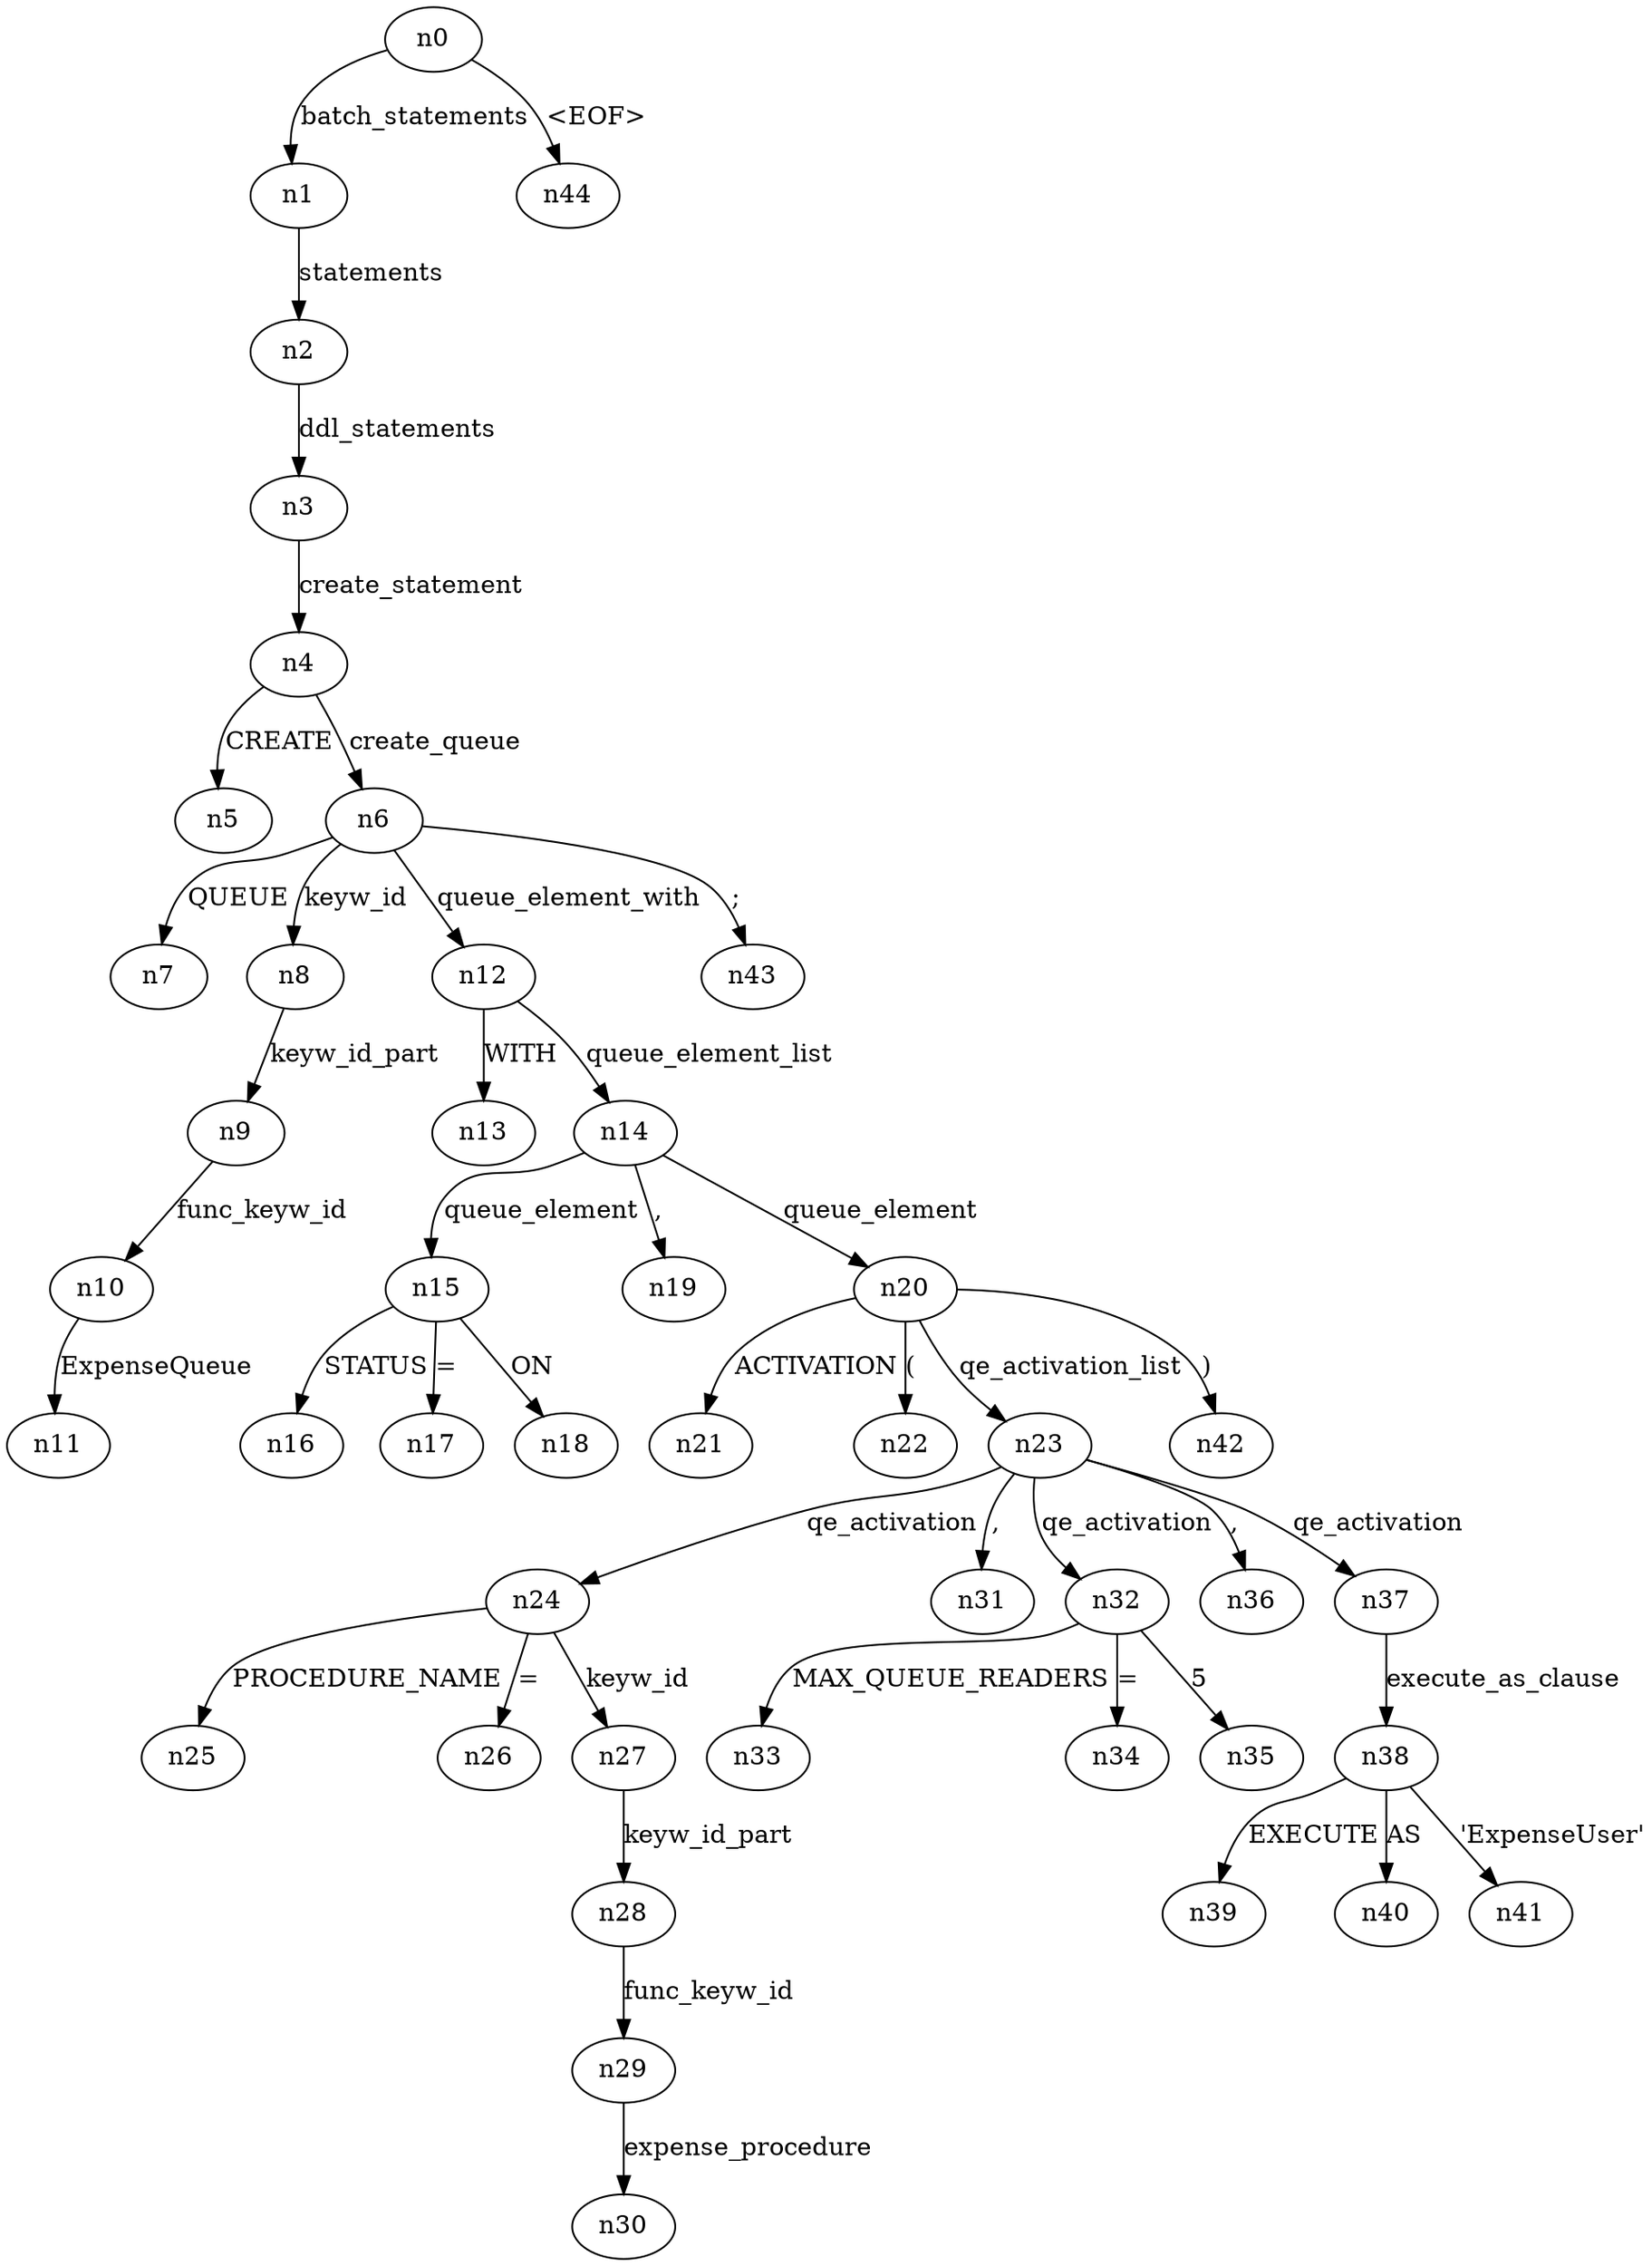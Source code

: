 digraph ParseTree {
  n0 -> n1 [label="batch_statements"];
  n1 -> n2 [label="statements"];
  n2 -> n3 [label="ddl_statements"];
  n3 -> n4 [label="create_statement"];
  n4 -> n5 [label="CREATE"];
  n4 -> n6 [label="create_queue"];
  n6 -> n7 [label="QUEUE"];
  n6 -> n8 [label="keyw_id"];
  n8 -> n9 [label="keyw_id_part"];
  n9 -> n10 [label="func_keyw_id"];
  n10 -> n11 [label="ExpenseQueue"];
  n6 -> n12 [label="queue_element_with"];
  n12 -> n13 [label="WITH"];
  n12 -> n14 [label="queue_element_list"];
  n14 -> n15 [label="queue_element"];
  n15 -> n16 [label="STATUS"];
  n15 -> n17 [label="="];
  n15 -> n18 [label="ON"];
  n14 -> n19 [label=","];
  n14 -> n20 [label="queue_element"];
  n20 -> n21 [label="ACTIVATION"];
  n20 -> n22 [label="("];
  n20 -> n23 [label="qe_activation_list"];
  n23 -> n24 [label="qe_activation"];
  n24 -> n25 [label="PROCEDURE_NAME"];
  n24 -> n26 [label="="];
  n24 -> n27 [label="keyw_id"];
  n27 -> n28 [label="keyw_id_part"];
  n28 -> n29 [label="func_keyw_id"];
  n29 -> n30 [label="expense_procedure"];
  n23 -> n31 [label=","];
  n23 -> n32 [label="qe_activation"];
  n32 -> n33 [label="MAX_QUEUE_READERS"];
  n32 -> n34 [label="="];
  n32 -> n35 [label="5"];
  n23 -> n36 [label=","];
  n23 -> n37 [label="qe_activation"];
  n37 -> n38 [label="execute_as_clause"];
  n38 -> n39 [label="EXECUTE"];
  n38 -> n40 [label="AS"];
  n38 -> n41 [label="'ExpenseUser'"];
  n20 -> n42 [label=")"];
  n6 -> n43 [label=";"];
  n0 -> n44 [label="<EOF>"];
}
